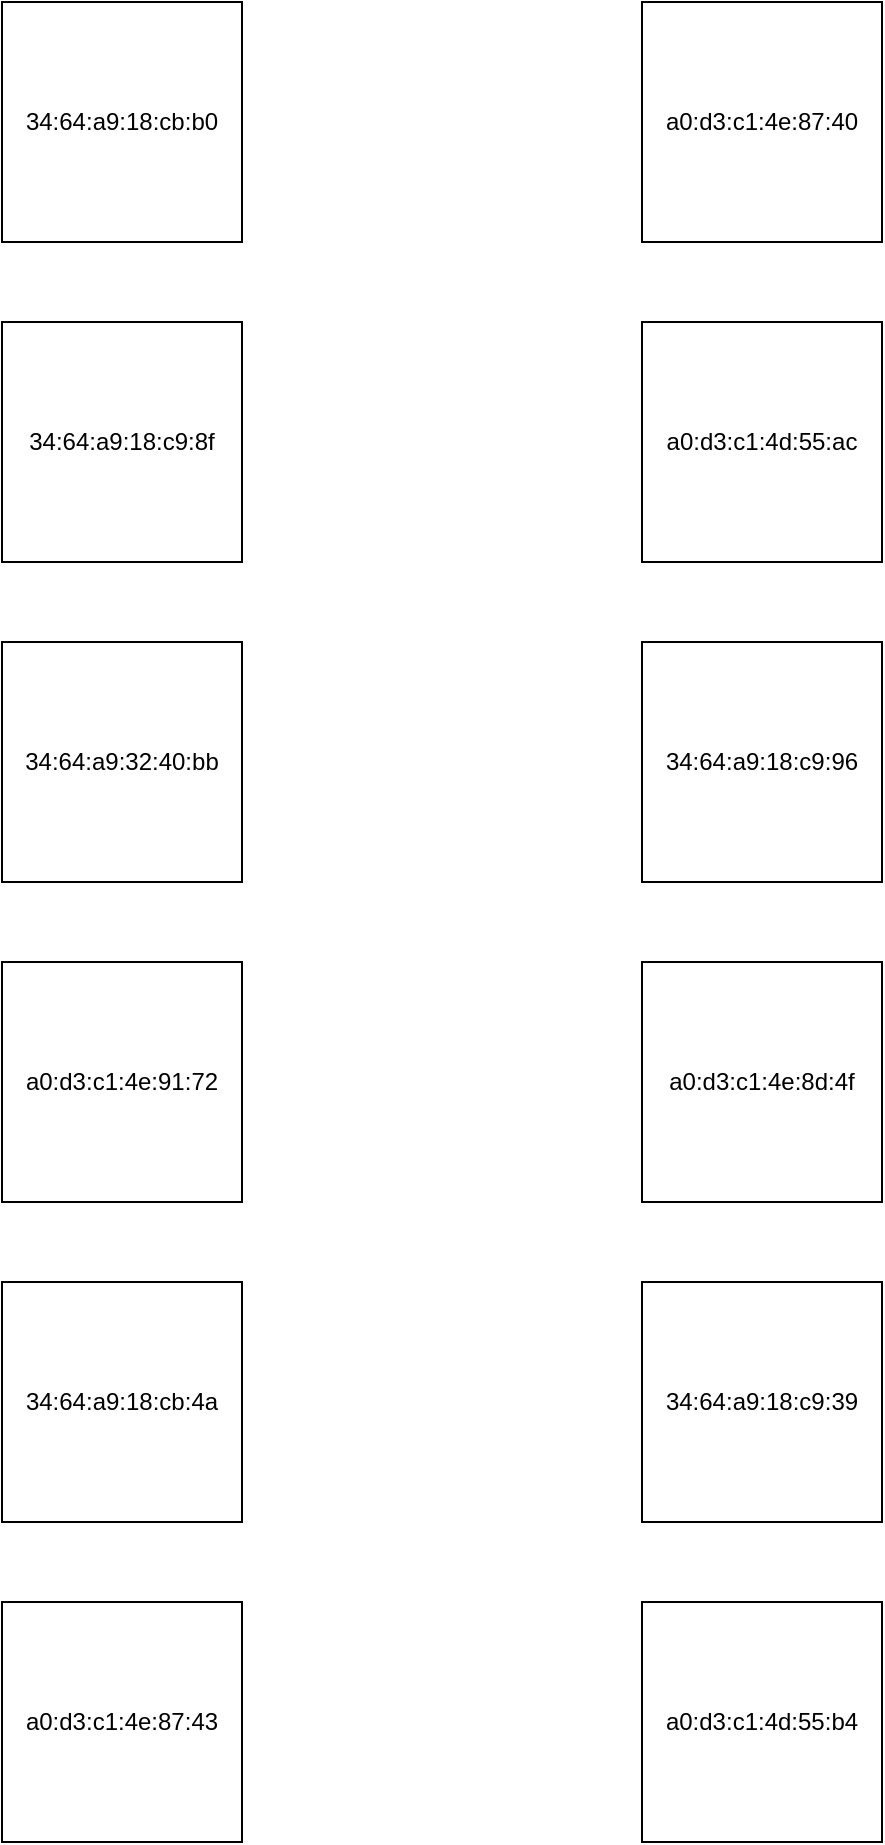 <mxfile version="26.2.4">
  <diagram name="Seite-1" id="OEftalm2bPisoppm1ala">
    <mxGraphModel dx="1428" dy="1916" grid="1" gridSize="10" guides="1" tooltips="1" connect="1" arrows="1" fold="1" page="1" pageScale="1" pageWidth="827" pageHeight="1169" math="0" shadow="0">
      <root>
        <mxCell id="0" />
        <mxCell id="1" parent="0" />
        <mxCell id="zgNc5YV300J8xzFRSmFN-9" value="a0:d3:c1:4d:55:ac" style="whiteSpace=wrap;html=1;aspect=fixed;" parent="1" vertex="1">
          <mxGeometry x="320" y="120" width="120" height="120" as="geometry" />
        </mxCell>
        <mxCell id="zgNc5YV300J8xzFRSmFN-10" value="a0:d3:c1:4e:87:40" style="whiteSpace=wrap;html=1;aspect=fixed;" parent="1" vertex="1">
          <mxGeometry x="320" y="-40" width="120" height="120" as="geometry" />
        </mxCell>
        <mxCell id="zgNc5YV300J8xzFRSmFN-11" value="34:64:a9:18:c9:96" style="whiteSpace=wrap;html=1;aspect=fixed;" parent="1" vertex="1">
          <mxGeometry x="320" y="280" width="120" height="120" as="geometry" />
        </mxCell>
        <mxCell id="zgNc5YV300J8xzFRSmFN-12" value="a0:d3:c1:4e:8d:4f" style="whiteSpace=wrap;html=1;aspect=fixed;" parent="1" vertex="1">
          <mxGeometry x="320" y="440" width="120" height="120" as="geometry" />
        </mxCell>
        <mxCell id="zgNc5YV300J8xzFRSmFN-13" value="34:64:a9:18:c9:39" style="whiteSpace=wrap;html=1;aspect=fixed;" parent="1" vertex="1">
          <mxGeometry x="320" y="600" width="120" height="120" as="geometry" />
        </mxCell>
        <mxCell id="zgNc5YV300J8xzFRSmFN-14" value="a0:d3:c1:4d:55:b4" style="whiteSpace=wrap;html=1;aspect=fixed;" parent="1" vertex="1">
          <mxGeometry x="320" y="760" width="120" height="120" as="geometry" />
        </mxCell>
        <mxCell id="zgNc5YV300J8xzFRSmFN-15" value="34:64:a9:18:c9:8f" style="whiteSpace=wrap;html=1;aspect=fixed;" parent="1" vertex="1">
          <mxGeometry y="120" width="120" height="120" as="geometry" />
        </mxCell>
        <mxCell id="zgNc5YV300J8xzFRSmFN-16" value="34:64:a9:18:cb:b0" style="whiteSpace=wrap;html=1;aspect=fixed;" parent="1" vertex="1">
          <mxGeometry y="-40" width="120" height="120" as="geometry" />
        </mxCell>
        <mxCell id="zgNc5YV300J8xzFRSmFN-17" value="34:64:a9:32:40:bb" style="whiteSpace=wrap;html=1;aspect=fixed;" parent="1" vertex="1">
          <mxGeometry y="280" width="120" height="120" as="geometry" />
        </mxCell>
        <mxCell id="zgNc5YV300J8xzFRSmFN-18" value="a0:d3:c1:4e:91:72" style="whiteSpace=wrap;html=1;aspect=fixed;" parent="1" vertex="1">
          <mxGeometry y="440" width="120" height="120" as="geometry" />
        </mxCell>
        <mxCell id="zgNc5YV300J8xzFRSmFN-19" value="34:64:a9:18:cb:4a" style="whiteSpace=wrap;html=1;aspect=fixed;" parent="1" vertex="1">
          <mxGeometry y="600" width="120" height="120" as="geometry" />
        </mxCell>
        <mxCell id="zgNc5YV300J8xzFRSmFN-20" value="a0:d3:c1:4e:87:43" style="whiteSpace=wrap;html=1;aspect=fixed;" parent="1" vertex="1">
          <mxGeometry y="760" width="120" height="120" as="geometry" />
        </mxCell>
      </root>
    </mxGraphModel>
  </diagram>
</mxfile>
